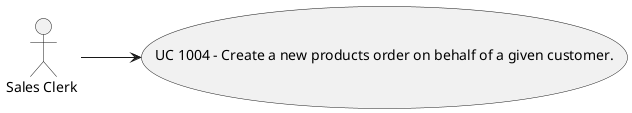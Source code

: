 @startuml
left to right direction

:Sales Clerk : --> (UC 1004)
"UC 1004 - Create a new products order on behalf of a given customer." as (UC 1004)
@enduml